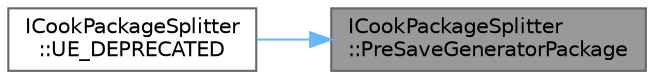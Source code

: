 digraph "ICookPackageSplitter::PreSaveGeneratorPackage"
{
 // INTERACTIVE_SVG=YES
 // LATEX_PDF_SIZE
  bgcolor="transparent";
  edge [fontname=Helvetica,fontsize=10,labelfontname=Helvetica,labelfontsize=10];
  node [fontname=Helvetica,fontsize=10,shape=box,height=0.2,width=0.4];
  rankdir="RL";
  Node1 [id="Node000001",label="ICookPackageSplitter\l::PreSaveGeneratorPackage",height=0.2,width=0.4,color="gray40", fillcolor="grey60", style="filled", fontcolor="black",tooltip="Called before saving the parent generator package, after PopulateGeneratorPackage but before Populate..."];
  Node1 -> Node2 [id="edge1_Node000001_Node000002",dir="back",color="steelblue1",style="solid",tooltip=" "];
  Node2 [id="Node000002",label="ICookPackageSplitter\l::UE_DEPRECATED",height=0.2,width=0.4,color="grey40", fillcolor="white", style="filled",URL="$d0/d6d/classICookPackageSplitter.html#ad63c6777c2f6253198704b61ceed2c8e",tooltip=" "];
}
